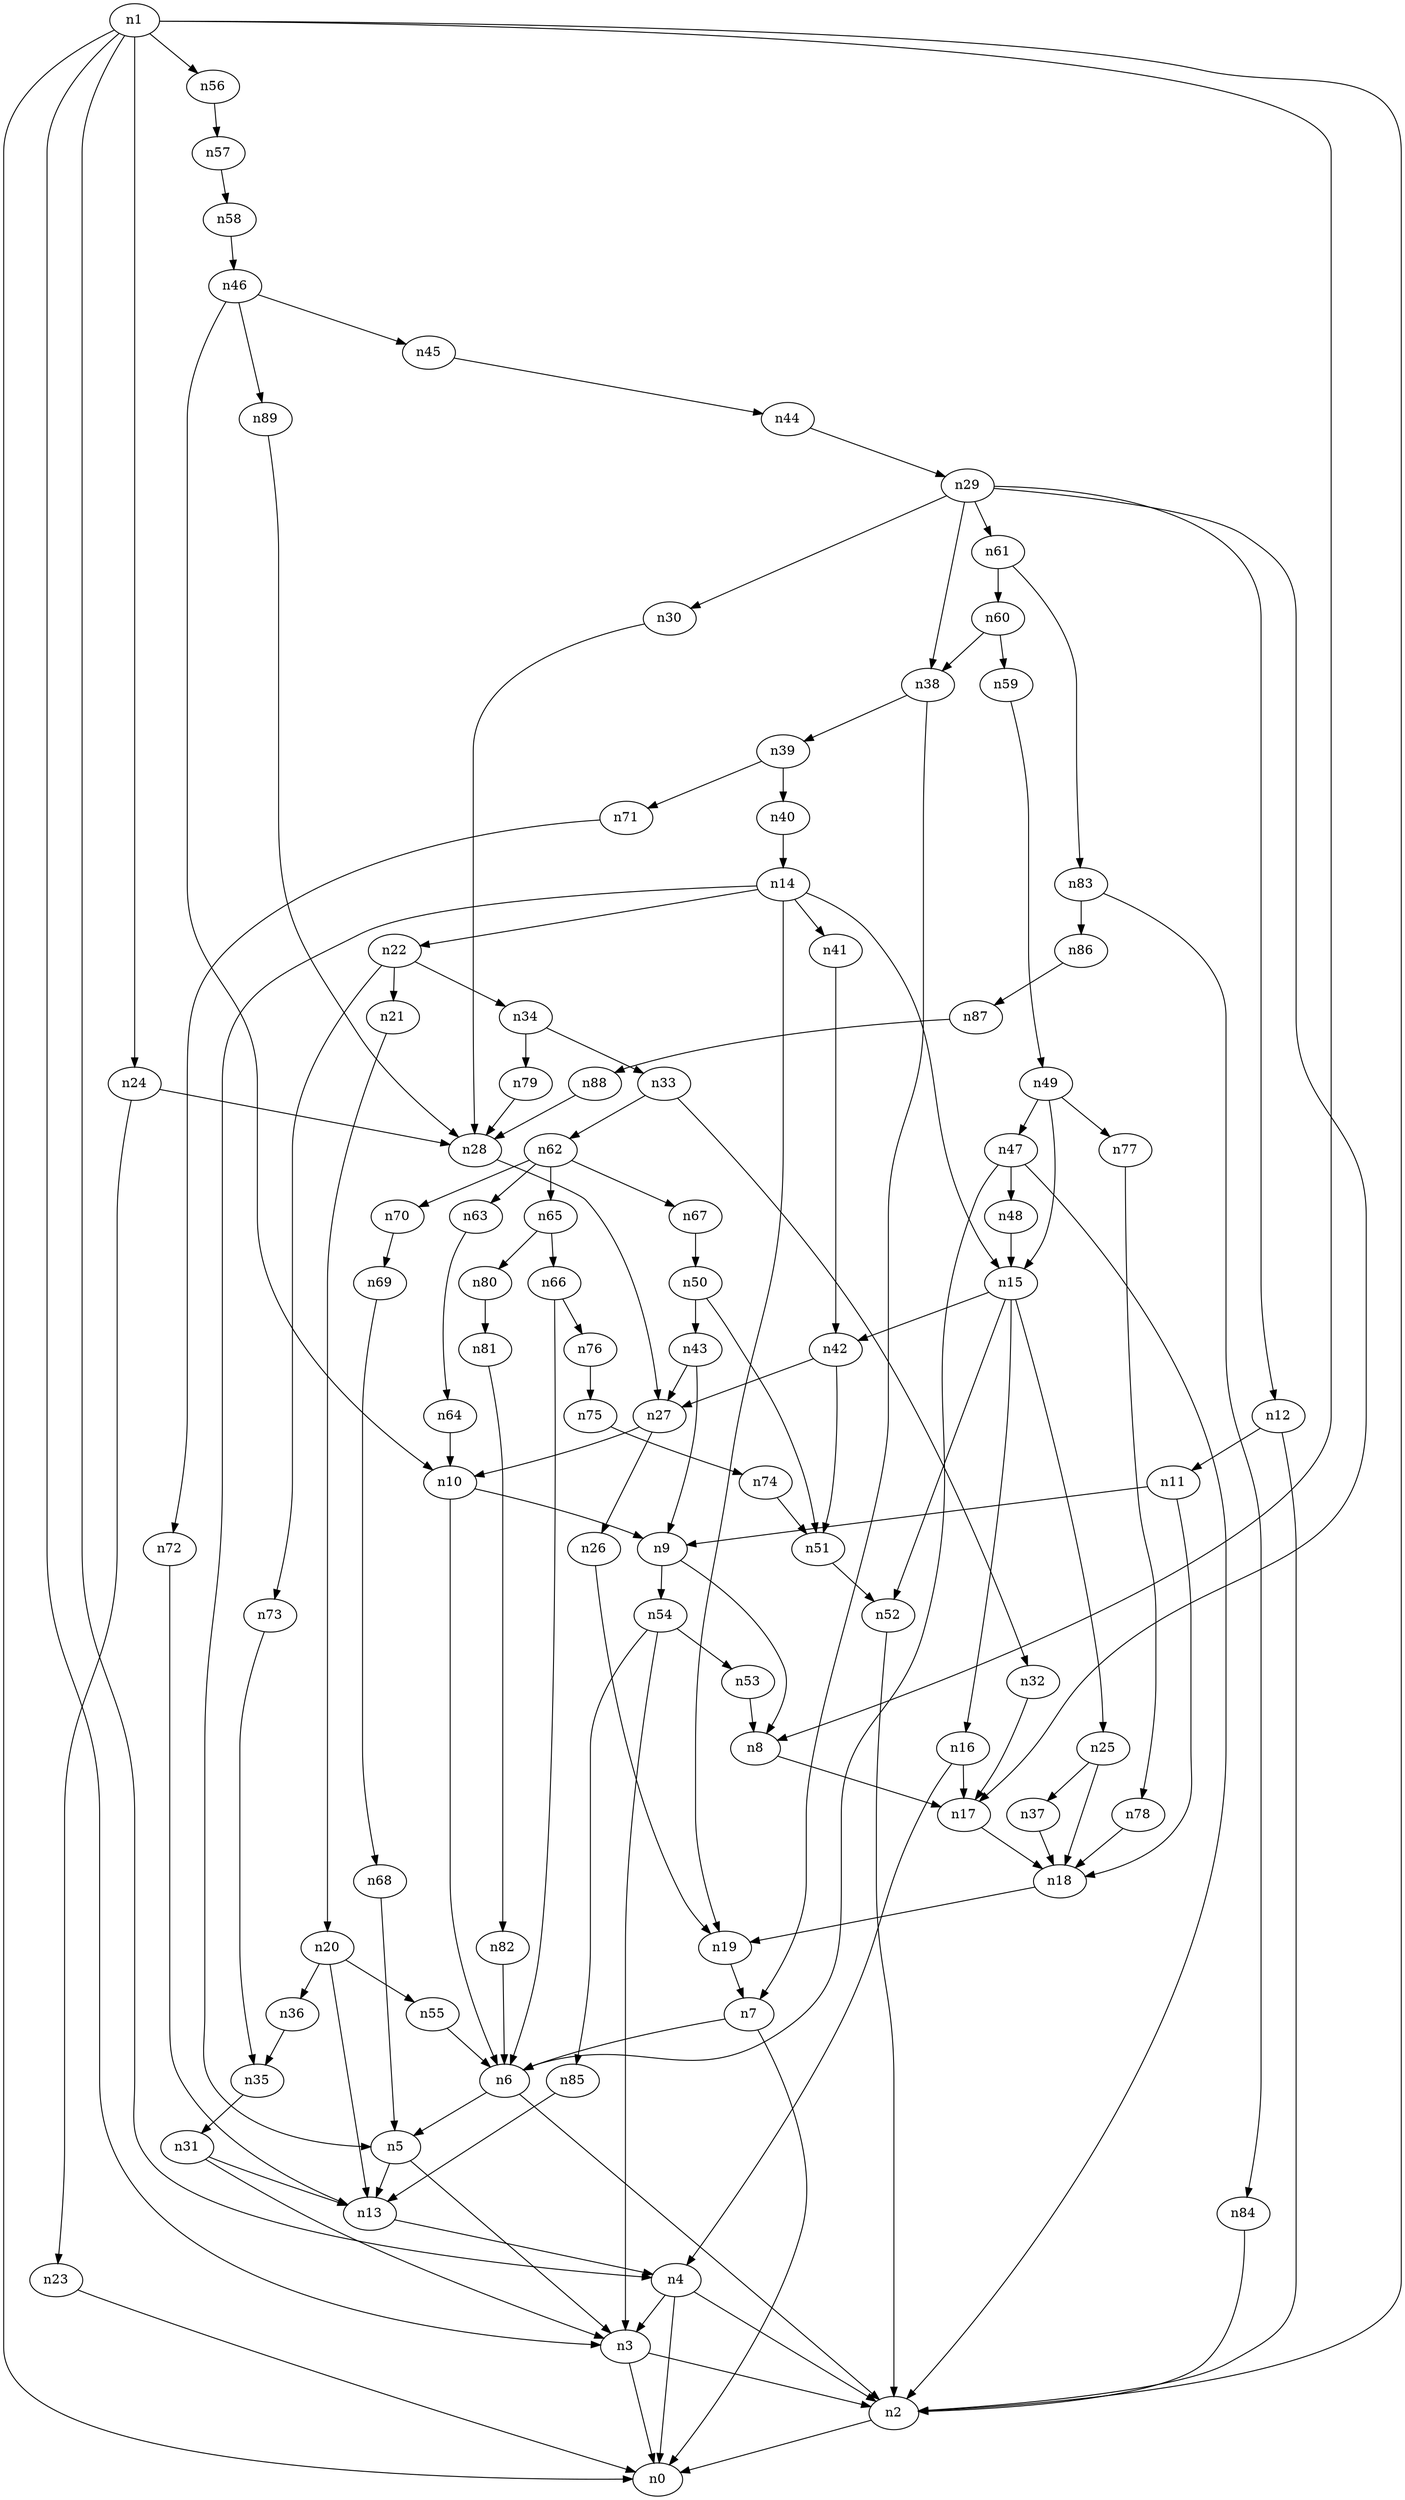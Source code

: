digraph G {
	n1 -> n0	 [_graphml_id=e0];
	n1 -> n2	 [_graphml_id=e1];
	n1 -> n3	 [_graphml_id=e6];
	n1 -> n4	 [_graphml_id=e9];
	n1 -> n8	 [_graphml_id=e15];
	n1 -> n24	 [_graphml_id=e40];
	n1 -> n56	 [_graphml_id=e94];
	n2 -> n0	 [_graphml_id=e5];
	n3 -> n0	 [_graphml_id=e8];
	n3 -> n2	 [_graphml_id=e2];
	n4 -> n0	 [_graphml_id=e4];
	n4 -> n2	 [_graphml_id=e7];
	n4 -> n3	 [_graphml_id=e3];
	n5 -> n3	 [_graphml_id=e10];
	n5 -> n13	 [_graphml_id=e23];
	n6 -> n2	 [_graphml_id=e12];
	n6 -> n5	 [_graphml_id=e11];
	n7 -> n0	 [_graphml_id=e14];
	n7 -> n6	 [_graphml_id=e13];
	n8 -> n17	 [_graphml_id=e28];
	n9 -> n8	 [_graphml_id=e16];
	n9 -> n54	 [_graphml_id=e90];
	n10 -> n6	 [_graphml_id=e18];
	n10 -> n9	 [_graphml_id=e17];
	n11 -> n9	 [_graphml_id=e19];
	n11 -> n18	 [_graphml_id=e30];
	n12 -> n2	 [_graphml_id=e21];
	n12 -> n11	 [_graphml_id=e20];
	n13 -> n4	 [_graphml_id=e22];
	n14 -> n5	 [_graphml_id=e24];
	n14 -> n15	 [_graphml_id=e25];
	n14 -> n19	 [_graphml_id=e33];
	n14 -> n22	 [_graphml_id=e37];
	n14 -> n41	 [_graphml_id=e68];
	n15 -> n16	 [_graphml_id=e26];
	n15 -> n25	 [_graphml_id=e41];
	n15 -> n42	 [_graphml_id=e70];
	n15 -> n52	 [_graphml_id=e141];
	n16 -> n4	 [_graphml_id=e27];
	n16 -> n17	 [_graphml_id=e43];
	n17 -> n18	 [_graphml_id=e29];
	n18 -> n19	 [_graphml_id=e31];
	n19 -> n7	 [_graphml_id=e32];
	n20 -> n13	 [_graphml_id=e34];
	n20 -> n36	 [_graphml_id=e60];
	n20 -> n55	 [_graphml_id=e92];
	n21 -> n20	 [_graphml_id=e35];
	n22 -> n21	 [_graphml_id=e36];
	n22 -> n34	 [_graphml_id=e57];
	n22 -> n73	 [_graphml_id=e122];
	n23 -> n0	 [_graphml_id=e38];
	n24 -> n23	 [_graphml_id=e39];
	n24 -> n28	 [_graphml_id=e47];
	n25 -> n18	 [_graphml_id=e42];
	n25 -> n37	 [_graphml_id=e61];
	n26 -> n19	 [_graphml_id=e44];
	n27 -> n10	 [_graphml_id=e53];
	n27 -> n26	 [_graphml_id=e45];
	n28 -> n27	 [_graphml_id=e46];
	n29 -> n12	 [_graphml_id=e63];
	n29 -> n17	 [_graphml_id=e48];
	n29 -> n30	 [_graphml_id=e49];
	n29 -> n38	 [_graphml_id=e83];
	n29 -> n61	 [_graphml_id=e102];
	n30 -> n28	 [_graphml_id=e50];
	n31 -> n3	 [_graphml_id=e51];
	n31 -> n13	 [_graphml_id=e52];
	n32 -> n17	 [_graphml_id=e54];
	n33 -> n32	 [_graphml_id=e55];
	n33 -> n62	 [_graphml_id=e104];
	n34 -> n33	 [_graphml_id=e56];
	n34 -> n79	 [_graphml_id=e130];
	n35 -> n31	 [_graphml_id=e58];
	n36 -> n35	 [_graphml_id=e59];
	n37 -> n18	 [_graphml_id=e62];
	n38 -> n7	 [_graphml_id=e64];
	n38 -> n39	 [_graphml_id=e65];
	n39 -> n40	 [_graphml_id=e66];
	n39 -> n71	 [_graphml_id=e118];
	n40 -> n14	 [_graphml_id=e67];
	n41 -> n42	 [_graphml_id=e69];
	n42 -> n27	 [_graphml_id=e73];
	n42 -> n51	 [_graphml_id=e93];
	n43 -> n9	 [_graphml_id=e71];
	n43 -> n27	 [_graphml_id=e72];
	n44 -> n29	 [_graphml_id=e74];
	n45 -> n44	 [_graphml_id=e75];
	n46 -> n10	 [_graphml_id=e77];
	n46 -> n45	 [_graphml_id=e76];
	n46 -> n89	 [_graphml_id=e147];
	n47 -> n2	 [_graphml_id=e103];
	n47 -> n6	 [_graphml_id=e78];
	n47 -> n48	 [_graphml_id=e79];
	n48 -> n15	 [_graphml_id=e80];
	n49 -> n15	 [_graphml_id=e81];
	n49 -> n47	 [_graphml_id=e82];
	n49 -> n77	 [_graphml_id=e127];
	n50 -> n43	 [_graphml_id=e84];
	n50 -> n51	 [_graphml_id=e85];
	n51 -> n52	 [_graphml_id=e86];
	n52 -> n2	 [_graphml_id=e87];
	n53 -> n8	 [_graphml_id=e88];
	n54 -> n3	 [_graphml_id=e113];
	n54 -> n53	 [_graphml_id=e89];
	n54 -> n85	 [_graphml_id=e140];
	n55 -> n6	 [_graphml_id=e91];
	n56 -> n57	 [_graphml_id=e95];
	n57 -> n58	 [_graphml_id=e96];
	n58 -> n46	 [_graphml_id=e97];
	n59 -> n49	 [_graphml_id=e98];
	n60 -> n38	 [_graphml_id=e100];
	n60 -> n59	 [_graphml_id=e99];
	n61 -> n60	 [_graphml_id=e101];
	n61 -> n83	 [_graphml_id=e136];
	n62 -> n63	 [_graphml_id=e105];
	n62 -> n65	 [_graphml_id=e108];
	n62 -> n67	 [_graphml_id=e111];
	n62 -> n70	 [_graphml_id=e117];
	n63 -> n64	 [_graphml_id=e106];
	n64 -> n10	 [_graphml_id=e107];
	n65 -> n66	 [_graphml_id=e109];
	n65 -> n80	 [_graphml_id=e132];
	n66 -> n6	 [_graphml_id=e110];
	n66 -> n76	 [_graphml_id=e126];
	n67 -> n50	 [_graphml_id=e112];
	n68 -> n5	 [_graphml_id=e114];
	n69 -> n68	 [_graphml_id=e115];
	n70 -> n69	 [_graphml_id=e116];
	n71 -> n72	 [_graphml_id=e119];
	n72 -> n13	 [_graphml_id=e120];
	n73 -> n35	 [_graphml_id=e121];
	n74 -> n51	 [_graphml_id=e123];
	n75 -> n74	 [_graphml_id=e124];
	n76 -> n75	 [_graphml_id=e125];
	n77 -> n78	 [_graphml_id=e128];
	n78 -> n18	 [_graphml_id=e129];
	n79 -> n28	 [_graphml_id=e131];
	n80 -> n81	 [_graphml_id=e133];
	n81 -> n82	 [_graphml_id=e134];
	n82 -> n6	 [_graphml_id=e135];
	n83 -> n84	 [_graphml_id=e137];
	n83 -> n86	 [_graphml_id=e142];
	n84 -> n2	 [_graphml_id=e138];
	n85 -> n13	 [_graphml_id=e139];
	n86 -> n87	 [_graphml_id=e143];
	n87 -> n88	 [_graphml_id=e144];
	n88 -> n28	 [_graphml_id=e145];
	n89 -> n28	 [_graphml_id=e146];
}
